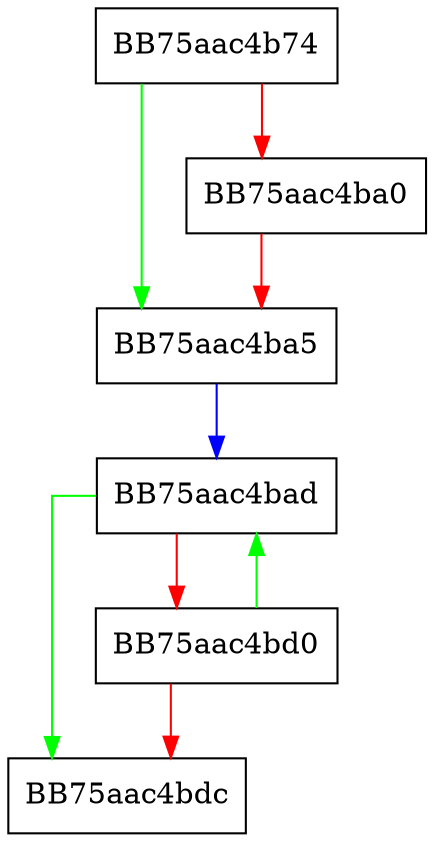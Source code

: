 digraph getBits {
  node [shape="box"];
  graph [splines=ortho];
  BB75aac4b74 -> BB75aac4ba5 [color="green"];
  BB75aac4b74 -> BB75aac4ba0 [color="red"];
  BB75aac4ba0 -> BB75aac4ba5 [color="red"];
  BB75aac4ba5 -> BB75aac4bad [color="blue"];
  BB75aac4bad -> BB75aac4bdc [color="green"];
  BB75aac4bad -> BB75aac4bd0 [color="red"];
  BB75aac4bd0 -> BB75aac4bad [color="green"];
  BB75aac4bd0 -> BB75aac4bdc [color="red"];
}